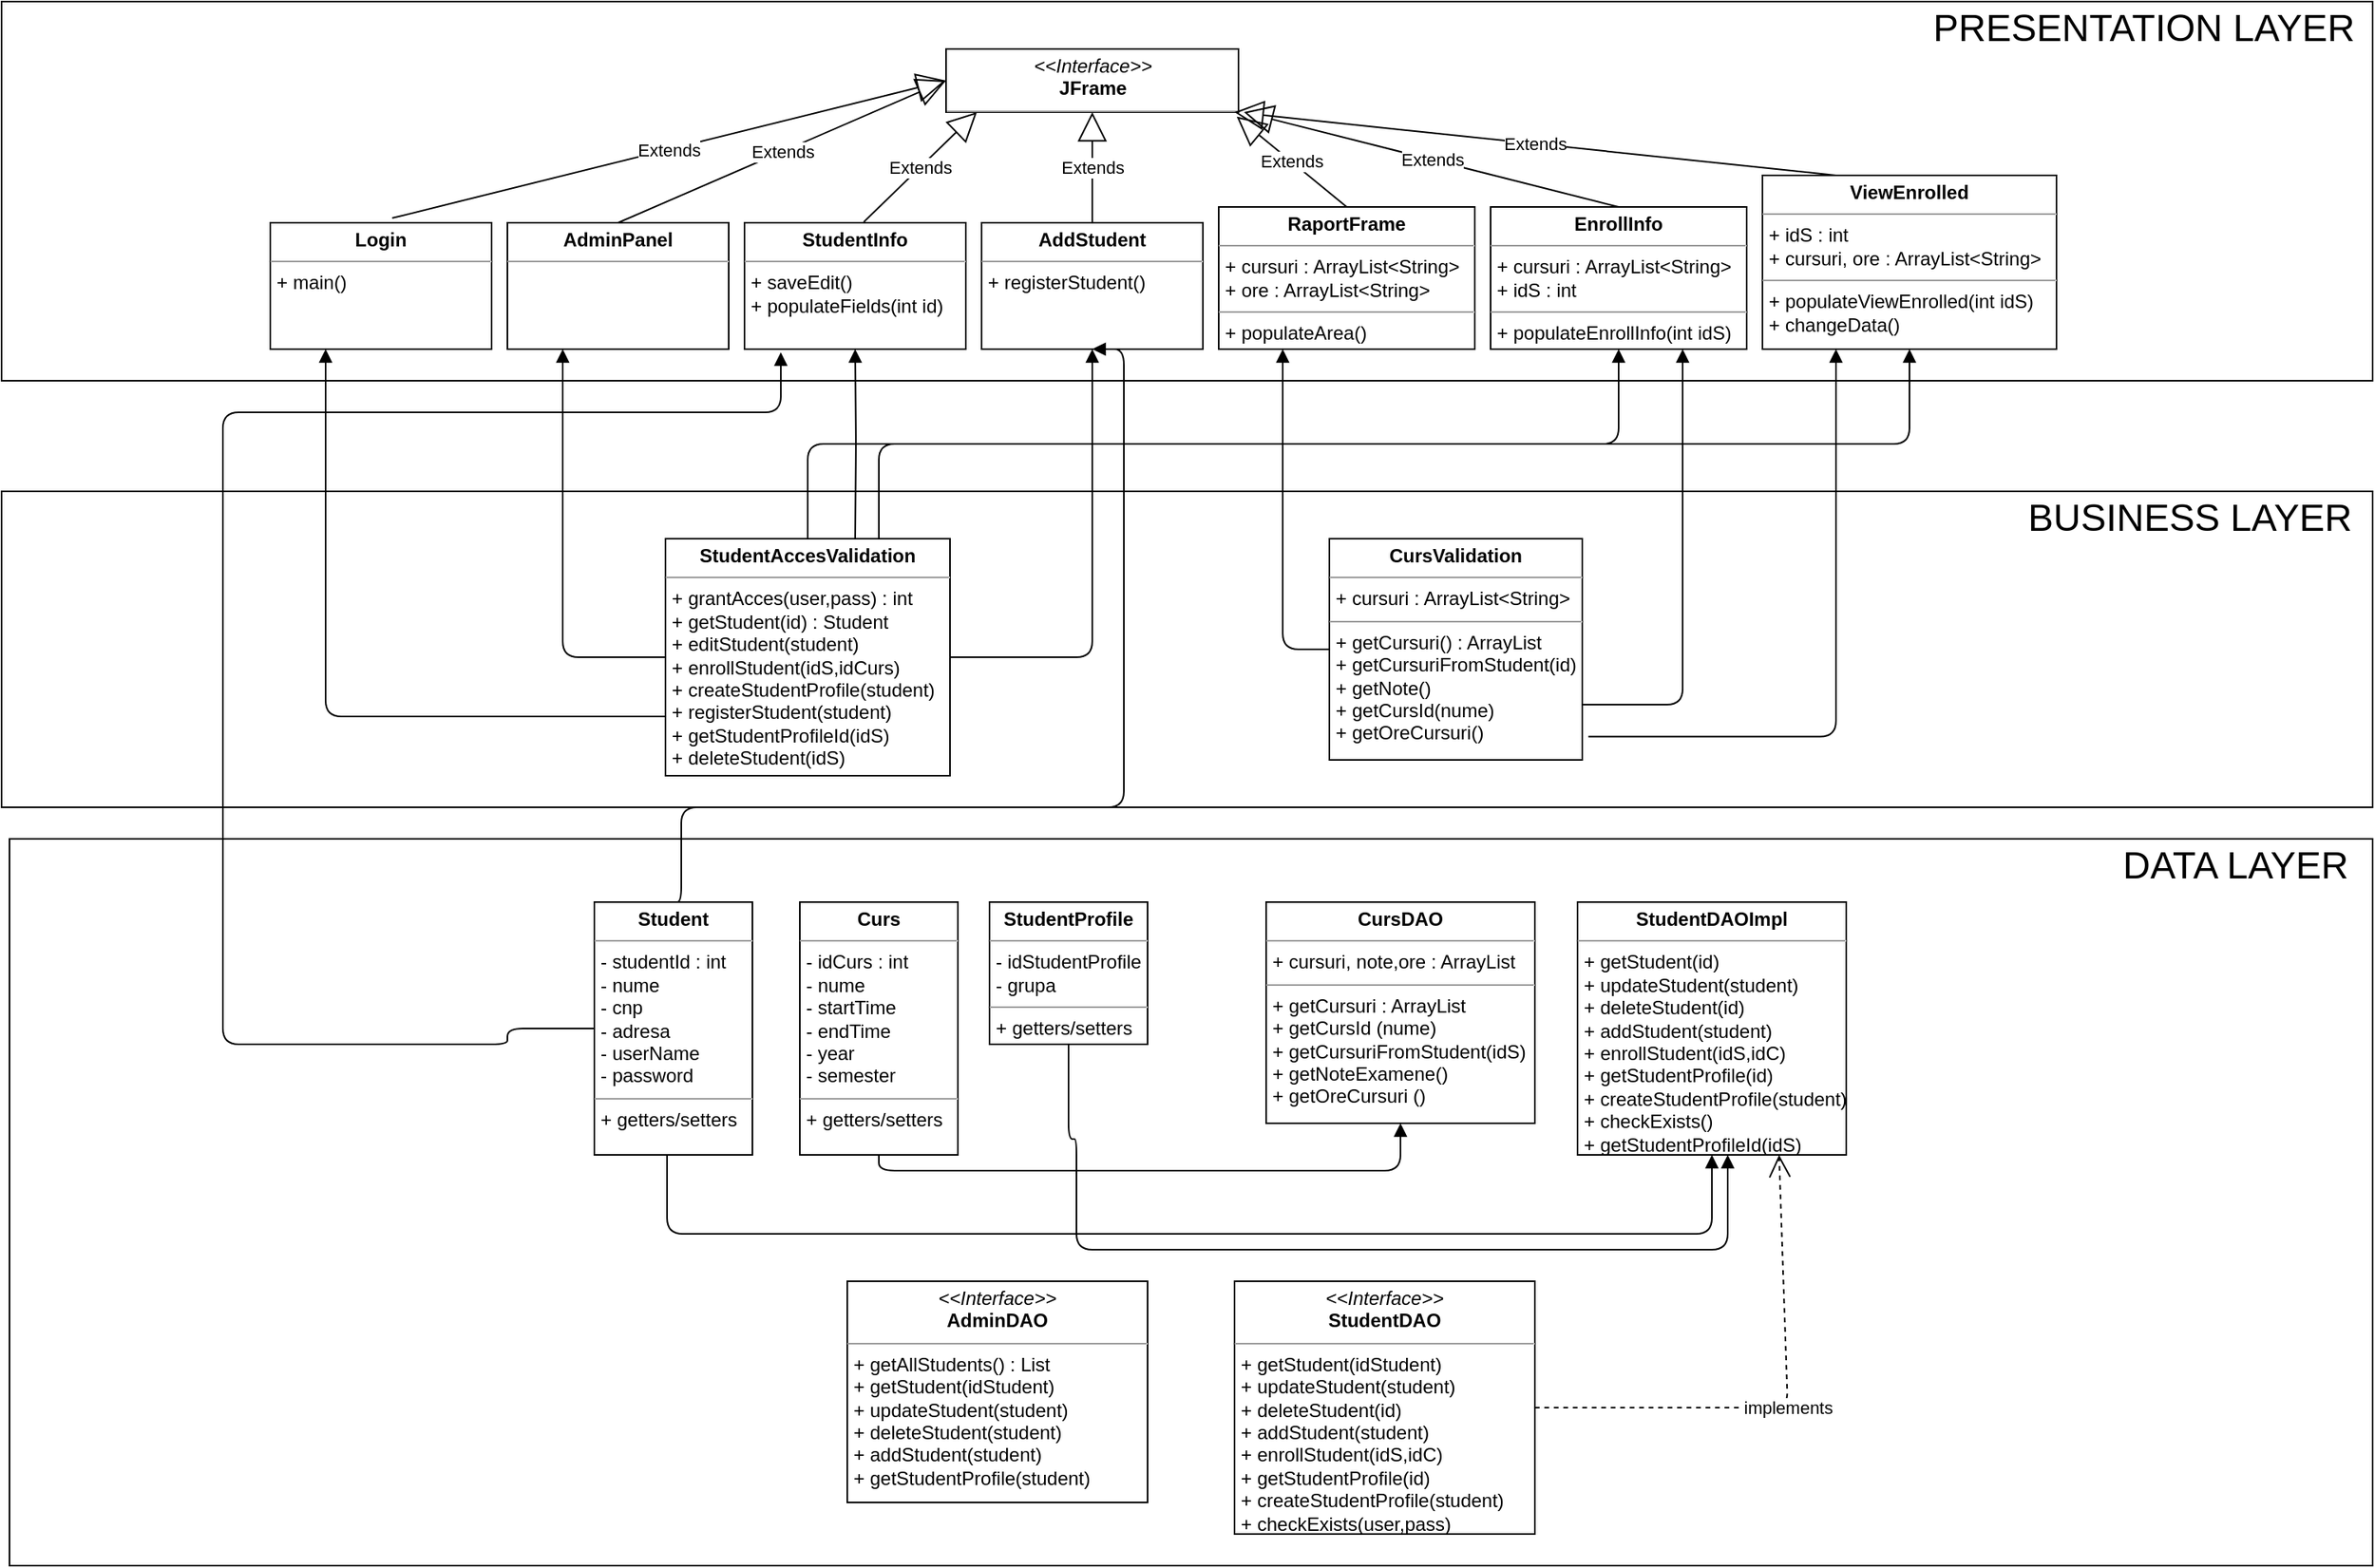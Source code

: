 <mxfile version="10.5.5" type="device"><diagram name="Page-1" id="13e1069c-82ec-6db2-03f1-153e76fe0fe0"><mxGraphModel dx="2768" dy="1803" grid="1" gridSize="10" guides="1" tooltips="1" connect="1" arrows="1" fold="1" page="1" pageScale="1" pageWidth="1100" pageHeight="850" background="#ffffff" math="0" shadow="0"><root><mxCell id="0"/><mxCell id="1" parent="0"/><mxCell id="vzDWstAzXfwAhcWZDAQz-78" value="" style="rounded=0;whiteSpace=wrap;html=1;" vertex="1" parent="1"><mxGeometry x="-330" y="-250" width="1500" height="240" as="geometry"/></mxCell><mxCell id="vzDWstAzXfwAhcWZDAQz-76" value="" style="rounded=0;whiteSpace=wrap;html=1;" vertex="1" parent="1"><mxGeometry x="-330" y="60" width="1500" height="200" as="geometry"/></mxCell><mxCell id="vzDWstAzXfwAhcWZDAQz-73" value="" style="rounded=0;whiteSpace=wrap;html=1;" vertex="1" parent="1"><mxGeometry x="-325" y="280" width="1495" height="460" as="geometry"/></mxCell><mxCell id="vzDWstAzXfwAhcWZDAQz-25" value="&lt;p style=&quot;margin: 0px ; margin-top: 4px ; text-align: center&quot;&gt;&lt;b&gt;Login&lt;/b&gt;&lt;/p&gt;&lt;hr size=&quot;1&quot;&gt;&lt;p style=&quot;margin: 0px ; margin-left: 4px&quot;&gt;&lt;/p&gt;&lt;p style=&quot;margin: 0px ; margin-left: 4px&quot;&gt;+ main()&lt;/p&gt;" style="verticalAlign=top;align=left;overflow=fill;fontSize=12;fontFamily=Helvetica;html=1;" vertex="1" parent="1"><mxGeometry x="-160" y="-110" width="140" height="80" as="geometry"/></mxCell><mxCell id="vzDWstAzXfwAhcWZDAQz-26" value="&lt;p style=&quot;margin: 0px ; margin-top: 4px ; text-align: center&quot;&gt;&lt;b&gt;AdminPanel&lt;/b&gt;&lt;/p&gt;&lt;hr size=&quot;1&quot;&gt;&lt;p style=&quot;margin: 0px ; margin-left: 4px&quot;&gt;&lt;/p&gt;&lt;p style=&quot;margin: 0px ; margin-left: 4px&quot;&gt;&lt;br&gt;&lt;/p&gt;" style="verticalAlign=top;align=left;overflow=fill;fontSize=12;fontFamily=Helvetica;html=1;" vertex="1" parent="1"><mxGeometry x="-10" y="-110" width="140" height="80" as="geometry"/></mxCell><mxCell id="vzDWstAzXfwAhcWZDAQz-27" value="&lt;p style=&quot;margin: 0px ; margin-top: 4px ; text-align: center&quot;&gt;&lt;b&gt;StudentInfo&lt;/b&gt;&lt;/p&gt;&lt;hr size=&quot;1&quot;&gt;&lt;p style=&quot;margin: 0px ; margin-left: 4px&quot;&gt;&lt;/p&gt;&lt;p style=&quot;margin: 0px ; margin-left: 4px&quot;&gt;+ saveEdit()&lt;/p&gt;&lt;p style=&quot;margin: 0px ; margin-left: 4px&quot;&gt;+ populateFields(int id)&lt;/p&gt;" style="verticalAlign=top;align=left;overflow=fill;fontSize=12;fontFamily=Helvetica;html=1;" vertex="1" parent="1"><mxGeometry x="140" y="-110" width="140" height="80" as="geometry"/></mxCell><mxCell id="vzDWstAzXfwAhcWZDAQz-28" value="&lt;p style=&quot;margin: 0px ; margin-top: 4px ; text-align: center&quot;&gt;&lt;b&gt;AddStudent&lt;/b&gt;&lt;/p&gt;&lt;hr size=&quot;1&quot;&gt;&lt;p style=&quot;margin: 0px ; margin-left: 4px&quot;&gt;&lt;/p&gt;&lt;p style=&quot;margin: 0px ; margin-left: 4px&quot;&gt;+ registerStudent()&lt;/p&gt;" style="verticalAlign=top;align=left;overflow=fill;fontSize=12;fontFamily=Helvetica;html=1;" vertex="1" parent="1"><mxGeometry x="290" y="-110" width="140" height="80" as="geometry"/></mxCell><mxCell id="vzDWstAzXfwAhcWZDAQz-31" value="&lt;p style=&quot;margin: 0px ; margin-top: 4px ; text-align: center&quot;&gt;&lt;b&gt;RaportFrame&lt;/b&gt;&lt;/p&gt;&lt;hr size=&quot;1&quot;&gt;&lt;p style=&quot;margin: 0px ; margin-left: 4px&quot;&gt;+ cursuri : ArrayList&amp;lt;String&amp;gt;&lt;/p&gt;&lt;p style=&quot;margin: 0px ; margin-left: 4px&quot;&gt;+ ore : ArrayList&amp;lt;String&amp;gt;&lt;/p&gt;&lt;hr size=&quot;1&quot;&gt;&lt;p style=&quot;margin: 0px ; margin-left: 4px&quot;&gt;+ populateArea()&lt;/p&gt;" style="verticalAlign=top;align=left;overflow=fill;fontSize=12;fontFamily=Helvetica;html=1;" vertex="1" parent="1"><mxGeometry x="440" y="-120" width="162" height="90" as="geometry"/></mxCell><mxCell id="vzDWstAzXfwAhcWZDAQz-32" value="&lt;p style=&quot;margin: 0px ; margin-top: 4px ; text-align: center&quot;&gt;&lt;b&gt;EnrollInfo&lt;/b&gt;&lt;/p&gt;&lt;hr size=&quot;1&quot;&gt;&lt;p style=&quot;margin: 0px ; margin-left: 4px&quot;&gt;+ cursuri : ArrayList&amp;lt;String&amp;gt;&lt;/p&gt;&lt;p style=&quot;margin: 0px ; margin-left: 4px&quot;&gt;+ idS : int&lt;/p&gt;&lt;hr size=&quot;1&quot;&gt;&lt;p style=&quot;margin: 0px ; margin-left: 4px&quot;&gt;+ populateEnrollInfo(int idS)&lt;/p&gt;" style="verticalAlign=top;align=left;overflow=fill;fontSize=12;fontFamily=Helvetica;html=1;" vertex="1" parent="1"><mxGeometry x="612" y="-120" width="162" height="90" as="geometry"/></mxCell><mxCell id="vzDWstAzXfwAhcWZDAQz-33" value="&lt;p style=&quot;margin: 0px ; margin-top: 4px ; text-align: center&quot;&gt;&lt;b&gt;ViewEnrolled&lt;/b&gt;&lt;/p&gt;&lt;hr size=&quot;1&quot;&gt;&lt;p style=&quot;margin: 0px ; margin-left: 4px&quot;&gt;+ idS : int&lt;br&gt;&lt;/p&gt;&lt;p style=&quot;margin: 0px ; margin-left: 4px&quot;&gt;+ cursuri, ore : ArrayList&amp;lt;String&amp;gt;&lt;/p&gt;&lt;hr size=&quot;1&quot;&gt;&lt;p style=&quot;margin: 0px ; margin-left: 4px&quot;&gt;+ populateViewEnrolled(int idS)&lt;/p&gt;&lt;p style=&quot;margin: 0px ; margin-left: 4px&quot;&gt;+ changeData()&lt;/p&gt;" style="verticalAlign=top;align=left;overflow=fill;fontSize=12;fontFamily=Helvetica;html=1;" vertex="1" parent="1"><mxGeometry x="784" y="-140" width="186" height="110" as="geometry"/></mxCell><mxCell id="vzDWstAzXfwAhcWZDAQz-34" value="&lt;p style=&quot;margin: 0px ; margin-top: 4px ; text-align: center&quot;&gt;&lt;i&gt;&amp;lt;&amp;lt;Interface&amp;gt;&amp;gt;&lt;/i&gt;&lt;br&gt;&lt;b&gt;JFrame&lt;/b&gt;&lt;/p&gt;&lt;hr size=&quot;1&quot;&gt;&lt;p style=&quot;margin: 0px ; margin-left: 4px&quot;&gt;&lt;br&gt;&lt;/p&gt;" style="verticalAlign=top;align=left;overflow=fill;fontSize=12;fontFamily=Helvetica;html=1;" vertex="1" parent="1"><mxGeometry x="267.5" y="-220" width="185" height="40" as="geometry"/></mxCell><mxCell id="vzDWstAzXfwAhcWZDAQz-35" value="Extends" style="endArrow=block;endSize=16;endFill=0;html=1;entryX=0;entryY=0.5;entryDx=0;entryDy=0;exitX=0.551;exitY=-0.037;exitDx=0;exitDy=0;exitPerimeter=0;" edge="1" parent="1" source="vzDWstAzXfwAhcWZDAQz-25" target="vzDWstAzXfwAhcWZDAQz-34"><mxGeometry width="160" relative="1" as="geometry"><mxPoint x="-60" y="-170" as="sourcePoint"/><mxPoint x="100" y="-170" as="targetPoint"/></mxGeometry></mxCell><mxCell id="vzDWstAzXfwAhcWZDAQz-36" value="Extends" style="endArrow=block;endSize=16;endFill=0;html=1;entryX=0;entryY=0.5;entryDx=0;entryDy=0;exitX=0.5;exitY=0;exitDx=0;exitDy=0;" edge="1" parent="1" source="vzDWstAzXfwAhcWZDAQz-26" target="vzDWstAzXfwAhcWZDAQz-34"><mxGeometry width="160" relative="1" as="geometry"><mxPoint x="-72.833" y="-103" as="sourcePoint"/><mxPoint x="277.167" y="-189.667" as="targetPoint"/></mxGeometry></mxCell><mxCell id="vzDWstAzXfwAhcWZDAQz-37" value="Extends" style="endArrow=block;endSize=16;endFill=0;html=1;exitX=0.539;exitY=-0.006;exitDx=0;exitDy=0;exitPerimeter=0;" edge="1" parent="1" source="vzDWstAzXfwAhcWZDAQz-27"><mxGeometry width="160" relative="1" as="geometry"><mxPoint x="-62.833" y="-93" as="sourcePoint"/><mxPoint x="287" y="-180" as="targetPoint"/></mxGeometry></mxCell><mxCell id="vzDWstAzXfwAhcWZDAQz-38" value="Extends" style="endArrow=block;endSize=16;endFill=0;html=1;exitX=0.5;exitY=0;exitDx=0;exitDy=0;" edge="1" parent="1" source="vzDWstAzXfwAhcWZDAQz-28"><mxGeometry width="160" relative="1" as="geometry"><mxPoint x="-52.833" y="-83" as="sourcePoint"/><mxPoint x="360" y="-180" as="targetPoint"/></mxGeometry></mxCell><mxCell id="vzDWstAzXfwAhcWZDAQz-39" value="Extends" style="endArrow=block;endSize=16;endFill=0;html=1;entryX=0.994;entryY=1.071;entryDx=0;entryDy=0;exitX=0.5;exitY=0;exitDx=0;exitDy=0;entryPerimeter=0;" edge="1" parent="1" source="vzDWstAzXfwAhcWZDAQz-31" target="vzDWstAzXfwAhcWZDAQz-34"><mxGeometry width="160" relative="1" as="geometry"><mxPoint x="-42.833" y="-73" as="sourcePoint"/><mxPoint x="307.167" y="-159.667" as="targetPoint"/></mxGeometry></mxCell><mxCell id="vzDWstAzXfwAhcWZDAQz-40" value="Extends" style="endArrow=block;endSize=16;endFill=0;html=1;exitX=0.5;exitY=0;exitDx=0;exitDy=0;" edge="1" parent="1" source="vzDWstAzXfwAhcWZDAQz-32"><mxGeometry width="160" relative="1" as="geometry"><mxPoint x="-32.833" y="-63" as="sourcePoint"/><mxPoint x="456" y="-180" as="targetPoint"/></mxGeometry></mxCell><mxCell id="vzDWstAzXfwAhcWZDAQz-41" value="Extends" style="endArrow=block;endSize=16;endFill=0;html=1;exitX=0.25;exitY=0;exitDx=0;exitDy=0;" edge="1" parent="1" source="vzDWstAzXfwAhcWZDAQz-33"><mxGeometry width="160" relative="1" as="geometry"><mxPoint x="-22.833" y="-53" as="sourcePoint"/><mxPoint x="450" y="-180" as="targetPoint"/></mxGeometry></mxCell><mxCell id="vzDWstAzXfwAhcWZDAQz-42" value="&lt;p style=&quot;margin: 0px ; margin-top: 4px ; text-align: center&quot;&gt;&lt;b&gt;StudentAccesValidation&lt;/b&gt;&lt;/p&gt;&lt;hr size=&quot;1&quot;&gt;&lt;p style=&quot;margin: 0px ; margin-left: 4px&quot;&gt;+ grantAcces(user,pass) : int&lt;/p&gt;&lt;p style=&quot;margin: 0px ; margin-left: 4px&quot;&gt;+ getStudent(id) : Student&lt;/p&gt;&lt;p style=&quot;margin: 0px ; margin-left: 4px&quot;&gt;+ editStudent(student)&lt;/p&gt;&lt;p style=&quot;margin: 0px ; margin-left: 4px&quot;&gt;+ enrollStudent(idS,idCurs)&lt;/p&gt;&lt;p style=&quot;margin: 0px ; margin-left: 4px&quot;&gt;+ createStudentProfile(student)&lt;/p&gt;&lt;p style=&quot;margin: 0px ; margin-left: 4px&quot;&gt;+ registerStudent(student)&lt;/p&gt;&lt;p style=&quot;margin: 0px ; margin-left: 4px&quot;&gt;+ getStudentProfileId(idS)&lt;/p&gt;&lt;p style=&quot;margin: 0px ; margin-left: 4px&quot;&gt;+ deleteStudent(idS)&lt;/p&gt;" style="verticalAlign=top;align=left;overflow=fill;fontSize=12;fontFamily=Helvetica;html=1;" vertex="1" parent="1"><mxGeometry x="90" y="90" width="180" height="150" as="geometry"/></mxCell><mxCell id="vzDWstAzXfwAhcWZDAQz-43" value="&lt;p style=&quot;margin: 0px ; margin-top: 4px ; text-align: center&quot;&gt;&lt;b&gt;CursValidation&lt;/b&gt;&lt;/p&gt;&lt;hr size=&quot;1&quot;&gt;&lt;p style=&quot;margin: 0px ; margin-left: 4px&quot;&gt;+ cursuri : ArrayList&amp;lt;String&amp;gt;&lt;/p&gt;&lt;hr size=&quot;1&quot;&gt;&lt;p style=&quot;margin: 0px ; margin-left: 4px&quot;&gt;+ getCursuri() : ArrayList&lt;/p&gt;&lt;p style=&quot;margin: 0px ; margin-left: 4px&quot;&gt;+ getCursuriFromStudent(id)&lt;/p&gt;&lt;p style=&quot;margin: 0px ; margin-left: 4px&quot;&gt;+ getNote()&lt;/p&gt;&lt;p style=&quot;margin: 0px ; margin-left: 4px&quot;&gt;+ getCursId(nume)&lt;/p&gt;&lt;p style=&quot;margin: 0px ; margin-left: 4px&quot;&gt;+ getOreCursuri()&lt;/p&gt;" style="verticalAlign=top;align=left;overflow=fill;fontSize=12;fontFamily=Helvetica;html=1;" vertex="1" parent="1"><mxGeometry x="510" y="90" width="160" height="140" as="geometry"/></mxCell><mxCell id="vzDWstAzXfwAhcWZDAQz-44" value="" style="endArrow=block;endFill=1;html=1;edgeStyle=orthogonalEdgeStyle;align=left;verticalAlign=top;entryX=0.5;entryY=1;entryDx=0;entryDy=0;exitX=0.5;exitY=0;exitDx=0;exitDy=0;" edge="1" parent="1" source="vzDWstAzXfwAhcWZDAQz-42" target="vzDWstAzXfwAhcWZDAQz-33"><mxGeometry x="-1" relative="1" as="geometry"><mxPoint x="310" y="30" as="sourcePoint"/><mxPoint x="470" y="30" as="targetPoint"/></mxGeometry></mxCell><mxCell id="vzDWstAzXfwAhcWZDAQz-46" value="" style="endArrow=block;endFill=1;html=1;edgeStyle=orthogonalEdgeStyle;align=left;verticalAlign=top;entryX=0.5;entryY=1;entryDx=0;entryDy=0;exitX=0.75;exitY=0;exitDx=0;exitDy=0;" edge="1" parent="1" source="vzDWstAzXfwAhcWZDAQz-42" target="vzDWstAzXfwAhcWZDAQz-32"><mxGeometry x="-1" relative="1" as="geometry"><mxPoint x="189.667" y="100.333" as="sourcePoint"/><mxPoint x="887.167" y="-19.667" as="targetPoint"/></mxGeometry></mxCell><mxCell id="vzDWstAzXfwAhcWZDAQz-47" value="" style="endArrow=block;endFill=1;html=1;edgeStyle=orthogonalEdgeStyle;align=left;verticalAlign=top;entryX=0.5;entryY=1;entryDx=0;entryDy=0;exitX=1;exitY=0.5;exitDx=0;exitDy=0;" edge="1" parent="1" source="vzDWstAzXfwAhcWZDAQz-42" target="vzDWstAzXfwAhcWZDAQz-28"><mxGeometry x="-1" relative="1" as="geometry"><mxPoint x="199.667" y="110.333" as="sourcePoint"/><mxPoint x="897.167" y="-9.667" as="targetPoint"/></mxGeometry></mxCell><mxCell id="vzDWstAzXfwAhcWZDAQz-48" value="" style="endArrow=block;endFill=1;html=1;edgeStyle=orthogonalEdgeStyle;align=left;verticalAlign=top;entryX=0.5;entryY=1;entryDx=0;entryDy=0;" edge="1" parent="1" target="vzDWstAzXfwAhcWZDAQz-27"><mxGeometry x="-1" relative="1" as="geometry"><mxPoint x="210" y="90" as="sourcePoint"/><mxPoint x="907.167" y="0.333" as="targetPoint"/></mxGeometry></mxCell><mxCell id="vzDWstAzXfwAhcWZDAQz-49" value="" style="endArrow=block;endFill=1;html=1;edgeStyle=orthogonalEdgeStyle;align=left;verticalAlign=top;entryX=0.25;entryY=1;entryDx=0;entryDy=0;exitX=0;exitY=0.75;exitDx=0;exitDy=0;" edge="1" parent="1" source="vzDWstAzXfwAhcWZDAQz-42" target="vzDWstAzXfwAhcWZDAQz-25"><mxGeometry x="-1" relative="1" as="geometry"><mxPoint x="219.667" y="130.333" as="sourcePoint"/><mxPoint x="917.167" y="10.333" as="targetPoint"/></mxGeometry></mxCell><mxCell id="vzDWstAzXfwAhcWZDAQz-50" value="" style="endArrow=block;endFill=1;html=1;edgeStyle=orthogonalEdgeStyle;align=left;verticalAlign=top;entryX=0.25;entryY=1;entryDx=0;entryDy=0;exitX=0;exitY=0.5;exitDx=0;exitDy=0;" edge="1" parent="1" source="vzDWstAzXfwAhcWZDAQz-42" target="vzDWstAzXfwAhcWZDAQz-26"><mxGeometry x="-1" relative="1" as="geometry"><mxPoint x="229.667" y="140.333" as="sourcePoint"/><mxPoint x="927.167" y="20.333" as="targetPoint"/></mxGeometry></mxCell><mxCell id="vzDWstAzXfwAhcWZDAQz-51" value="" style="endArrow=block;endFill=1;html=1;edgeStyle=orthogonalEdgeStyle;align=left;verticalAlign=top;entryX=0.75;entryY=1;entryDx=0;entryDy=0;exitX=1;exitY=0.75;exitDx=0;exitDy=0;" edge="1" parent="1" source="vzDWstAzXfwAhcWZDAQz-43" target="vzDWstAzXfwAhcWZDAQz-32"><mxGeometry x="-1" relative="1" as="geometry"><mxPoint x="239.667" y="150.333" as="sourcePoint"/><mxPoint x="937.167" y="30.333" as="targetPoint"/></mxGeometry></mxCell><mxCell id="vzDWstAzXfwAhcWZDAQz-52" value="" style="endArrow=block;endFill=1;html=1;edgeStyle=orthogonalEdgeStyle;align=left;verticalAlign=top;entryX=0.25;entryY=1;entryDx=0;entryDy=0;exitX=0;exitY=0.5;exitDx=0;exitDy=0;" edge="1" parent="1" source="vzDWstAzXfwAhcWZDAQz-43" target="vzDWstAzXfwAhcWZDAQz-31"><mxGeometry x="-1" relative="1" as="geometry"><mxPoint x="249.667" y="160.333" as="sourcePoint"/><mxPoint x="947.167" y="40.333" as="targetPoint"/></mxGeometry></mxCell><mxCell id="vzDWstAzXfwAhcWZDAQz-53" value="" style="endArrow=block;endFill=1;html=1;edgeStyle=orthogonalEdgeStyle;align=left;verticalAlign=top;entryX=0.25;entryY=1;entryDx=0;entryDy=0;exitX=1.024;exitY=0.895;exitDx=0;exitDy=0;exitPerimeter=0;" edge="1" parent="1" source="vzDWstAzXfwAhcWZDAQz-43" target="vzDWstAzXfwAhcWZDAQz-33"><mxGeometry x="-1" relative="1" as="geometry"><mxPoint x="259.667" y="170.333" as="sourcePoint"/><mxPoint x="957.167" y="50.333" as="targetPoint"/></mxGeometry></mxCell><mxCell id="vzDWstAzXfwAhcWZDAQz-54" value="&lt;p style=&quot;margin: 0px ; margin-top: 4px ; text-align: center&quot;&gt;&lt;b&gt;Student&lt;/b&gt;&lt;/p&gt;&lt;hr size=&quot;1&quot;&gt;&lt;p style=&quot;margin: 0px ; margin-left: 4px&quot;&gt;- studentId : int&lt;/p&gt;&lt;p style=&quot;margin: 0px ; margin-left: 4px&quot;&gt;- nume&lt;/p&gt;&lt;p style=&quot;margin: 0px ; margin-left: 4px&quot;&gt;- cnp&lt;/p&gt;&lt;p style=&quot;margin: 0px ; margin-left: 4px&quot;&gt;- adresa&lt;/p&gt;&lt;p style=&quot;margin: 0px ; margin-left: 4px&quot;&gt;- userName&lt;/p&gt;&lt;p style=&quot;margin: 0px ; margin-left: 4px&quot;&gt;- password&lt;/p&gt;&lt;hr size=&quot;1&quot;&gt;&lt;p style=&quot;margin: 0px ; margin-left: 4px&quot;&gt;+ getters/setters&lt;/p&gt;" style="verticalAlign=top;align=left;overflow=fill;fontSize=12;fontFamily=Helvetica;html=1;" vertex="1" parent="1"><mxGeometry x="45" y="320" width="100" height="160" as="geometry"/></mxCell><mxCell id="vzDWstAzXfwAhcWZDAQz-56" value="&lt;p style=&quot;margin: 0px ; margin-top: 4px ; text-align: center&quot;&gt;&lt;b&gt;Curs&lt;/b&gt;&lt;/p&gt;&lt;hr size=&quot;1&quot;&gt;&lt;p style=&quot;margin: 0px ; margin-left: 4px&quot;&gt;- idCurs : int&lt;/p&gt;&lt;p style=&quot;margin: 0px ; margin-left: 4px&quot;&gt;- nume&lt;/p&gt;&lt;p style=&quot;margin: 0px ; margin-left: 4px&quot;&gt;- startTime&lt;/p&gt;&lt;p style=&quot;margin: 0px ; margin-left: 4px&quot;&gt;- endTime&lt;/p&gt;&lt;p style=&quot;margin: 0px ; margin-left: 4px&quot;&gt;- year&lt;/p&gt;&lt;p style=&quot;margin: 0px ; margin-left: 4px&quot;&gt;- semester&lt;/p&gt;&lt;hr size=&quot;1&quot;&gt;&lt;p style=&quot;margin: 0px ; margin-left: 4px&quot;&gt;+ getters/setters&lt;/p&gt;" style="verticalAlign=top;align=left;overflow=fill;fontSize=12;fontFamily=Helvetica;html=1;" vertex="1" parent="1"><mxGeometry x="175" y="320" width="100" height="160" as="geometry"/></mxCell><mxCell id="vzDWstAzXfwAhcWZDAQz-57" value="&lt;p style=&quot;margin: 0px ; margin-top: 4px ; text-align: center&quot;&gt;&lt;b&gt;StudentProfile&lt;/b&gt;&lt;/p&gt;&lt;hr size=&quot;1&quot;&gt;&lt;p style=&quot;margin: 0px ; margin-left: 4px&quot;&gt;- idStudentProfile&lt;br&gt;&lt;/p&gt;&lt;p style=&quot;margin: 0px ; margin-left: 4px&quot;&gt;- grupa&lt;/p&gt;&lt;hr size=&quot;1&quot;&gt;&lt;p style=&quot;margin: 0px ; margin-left: 4px&quot;&gt;+ getters/setters&lt;/p&gt;" style="verticalAlign=top;align=left;overflow=fill;fontSize=12;fontFamily=Helvetica;html=1;" vertex="1" parent="1"><mxGeometry x="295" y="320" width="100" height="90" as="geometry"/></mxCell><mxCell id="vzDWstAzXfwAhcWZDAQz-58" value="&lt;p style=&quot;margin: 0px ; margin-top: 4px ; text-align: center&quot;&gt;&lt;i&gt;&amp;lt;&amp;lt;Interface&amp;gt;&amp;gt;&lt;/i&gt;&lt;br&gt;&lt;b&gt;StudentDAO&lt;/b&gt;&lt;/p&gt;&lt;hr size=&quot;1&quot;&gt;&lt;p style=&quot;margin: 0px ; margin-left: 4px&quot;&gt;+ getStudent(idStudent)&lt;/p&gt;&lt;p style=&quot;margin: 0px ; margin-left: 4px&quot;&gt;+ updateStudent(student)&lt;/p&gt;&lt;p style=&quot;margin: 0px ; margin-left: 4px&quot;&gt;+ deleteStudent(id)&lt;/p&gt;&lt;p style=&quot;margin: 0px ; margin-left: 4px&quot;&gt;+ addStudent(student)&lt;/p&gt;&lt;p style=&quot;margin: 0px ; margin-left: 4px&quot;&gt;+ enrollStudent(idS,idC)&lt;/p&gt;&lt;p style=&quot;margin: 0px ; margin-left: 4px&quot;&gt;+ getStudentProfile(id)&lt;/p&gt;&lt;p style=&quot;margin: 0px ; margin-left: 4px&quot;&gt;+ createStudentProfile(student)&lt;/p&gt;&lt;p style=&quot;margin: 0px ; margin-left: 4px&quot;&gt;+ checkExists(user,pass)&lt;/p&gt;" style="verticalAlign=top;align=left;overflow=fill;fontSize=12;fontFamily=Helvetica;html=1;" vertex="1" parent="1"><mxGeometry x="450" y="560" width="190" height="160" as="geometry"/></mxCell><mxCell id="vzDWstAzXfwAhcWZDAQz-59" value="&lt;p style=&quot;margin: 0px ; margin-top: 4px ; text-align: center&quot;&gt;&lt;i&gt;&amp;lt;&amp;lt;Interface&amp;gt;&amp;gt;&lt;/i&gt;&lt;br&gt;&lt;b&gt;AdminDAO&lt;/b&gt;&lt;/p&gt;&lt;hr size=&quot;1&quot;&gt;&lt;p style=&quot;margin: 0px ; margin-left: 4px&quot;&gt;+ getAllStudents() : List&lt;/p&gt;&lt;p style=&quot;margin: 0px ; margin-left: 4px&quot;&gt;+ getStudent(idStudent)&lt;/p&gt;&lt;p style=&quot;margin: 0px ; margin-left: 4px&quot;&gt;+ updateStudent(student)&lt;/p&gt;&lt;p style=&quot;margin: 0px ; margin-left: 4px&quot;&gt;+ deleteStudent(student)&lt;/p&gt;&lt;p style=&quot;margin: 0px ; margin-left: 4px&quot;&gt;+ addStudent(student)&lt;/p&gt;&lt;p style=&quot;margin: 0px ; margin-left: 4px&quot;&gt;+ getStudentProfile(student)&lt;/p&gt;" style="verticalAlign=top;align=left;overflow=fill;fontSize=12;fontFamily=Helvetica;html=1;" vertex="1" parent="1"><mxGeometry x="205" y="560" width="190" height="140" as="geometry"/></mxCell><mxCell id="vzDWstAzXfwAhcWZDAQz-60" value="&lt;p style=&quot;margin: 0px ; margin-top: 4px ; text-align: center&quot;&gt;&lt;b&gt;CursDAO&lt;/b&gt;&lt;/p&gt;&lt;hr size=&quot;1&quot;&gt;&lt;p style=&quot;margin: 0px ; margin-left: 4px&quot;&gt;+ cursuri, note,ore : ArrayList&lt;/p&gt;&lt;hr size=&quot;1&quot;&gt;&lt;p style=&quot;margin: 0px ; margin-left: 4px&quot;&gt;+ getCursuri : ArrayList&lt;/p&gt;&lt;p style=&quot;margin: 0px ; margin-left: 4px&quot;&gt;+ getCursId (nume)&lt;/p&gt;&lt;p style=&quot;margin: 0px ; margin-left: 4px&quot;&gt;+ getCursuriFromStudent(idS)&lt;/p&gt;&lt;p style=&quot;margin: 0px ; margin-left: 4px&quot;&gt;+ getNoteExamene()&lt;/p&gt;&lt;p style=&quot;margin: 0px ; margin-left: 4px&quot;&gt;+ getOreCursuri ()&lt;/p&gt;" style="verticalAlign=top;align=left;overflow=fill;fontSize=12;fontFamily=Helvetica;html=1;" vertex="1" parent="1"><mxGeometry x="470" y="320" width="170" height="140" as="geometry"/></mxCell><mxCell id="vzDWstAzXfwAhcWZDAQz-61" value="&lt;p style=&quot;margin: 0px ; margin-top: 4px ; text-align: center&quot;&gt;&lt;b&gt;StudentDAOImpl&lt;/b&gt;&lt;/p&gt;&lt;hr size=&quot;1&quot;&gt;&lt;p style=&quot;margin: 0px ; margin-left: 4px&quot;&gt;+ getStudent(id)&lt;br&gt;&lt;/p&gt;&lt;p style=&quot;margin: 0px ; margin-left: 4px&quot;&gt;+ updateStudent(student)&lt;/p&gt;&lt;p style=&quot;margin: 0px ; margin-left: 4px&quot;&gt;+ deleteStudent(id)&lt;/p&gt;&lt;p style=&quot;margin: 0px ; margin-left: 4px&quot;&gt;+ addStudent(student)&lt;/p&gt;&lt;p style=&quot;margin: 0px ; margin-left: 4px&quot;&gt;+ enrollStudent(idS,idC)&lt;/p&gt;&lt;p style=&quot;margin: 0px ; margin-left: 4px&quot;&gt;+ getStudentProfile(id)&lt;/p&gt;&lt;p style=&quot;margin: 0px ; margin-left: 4px&quot;&gt;+ createStudentProfile(student)&lt;/p&gt;&lt;p style=&quot;margin: 0px ; margin-left: 4px&quot;&gt;+ checkExists()&lt;/p&gt;&lt;p style=&quot;margin: 0px ; margin-left: 4px&quot;&gt;+ getStudentProfileId(idS)&lt;/p&gt;" style="verticalAlign=top;align=left;overflow=fill;fontSize=12;fontFamily=Helvetica;html=1;" vertex="1" parent="1"><mxGeometry x="667" y="320" width="170" height="160" as="geometry"/></mxCell><mxCell id="vzDWstAzXfwAhcWZDAQz-62" value="" style="endArrow=block;endFill=1;html=1;edgeStyle=orthogonalEdgeStyle;align=left;verticalAlign=top;entryX=0.5;entryY=1;entryDx=0;entryDy=0;exitX=0.5;exitY=1;exitDx=0;exitDy=0;" edge="1" parent="1" source="vzDWstAzXfwAhcWZDAQz-56" target="vzDWstAzXfwAhcWZDAQz-60"><mxGeometry x="-1" relative="1" as="geometry"><mxPoint x="360" y="520" as="sourcePoint"/><mxPoint x="520" y="520" as="targetPoint"/></mxGeometry></mxCell><mxCell id="vzDWstAzXfwAhcWZDAQz-63" value="" style="resizable=0;html=1;align=left;verticalAlign=bottom;labelBackgroundColor=#ffffff;fontSize=10;" connectable="0" vertex="1" parent="vzDWstAzXfwAhcWZDAQz-62"><mxGeometry x="-1" relative="1" as="geometry"/></mxCell><mxCell id="vzDWstAzXfwAhcWZDAQz-66" value="" style="endArrow=block;endFill=1;html=1;edgeStyle=orthogonalEdgeStyle;align=left;verticalAlign=top;entryX=0.5;entryY=1;entryDx=0;entryDy=0;" edge="1" parent="1" target="vzDWstAzXfwAhcWZDAQz-61"><mxGeometry x="-1" relative="1" as="geometry"><mxPoint x="91" y="480" as="sourcePoint"/><mxPoint x="559.794" y="509.882" as="targetPoint"/><Array as="points"><mxPoint x="91" y="530"/><mxPoint x="752" y="530"/></Array></mxGeometry></mxCell><mxCell id="vzDWstAzXfwAhcWZDAQz-67" value="" style="resizable=0;html=1;align=left;verticalAlign=bottom;labelBackgroundColor=#ffffff;fontSize=10;" connectable="0" vertex="1" parent="vzDWstAzXfwAhcWZDAQz-66"><mxGeometry x="-1" relative="1" as="geometry"/></mxCell><mxCell id="vzDWstAzXfwAhcWZDAQz-68" value="" style="endArrow=block;endFill=1;html=1;edgeStyle=orthogonalEdgeStyle;align=left;verticalAlign=top;exitX=0.5;exitY=1;exitDx=0;exitDy=0;" edge="1" parent="1" source="vzDWstAzXfwAhcWZDAQz-57" target="vzDWstAzXfwAhcWZDAQz-61"><mxGeometry x="-1" relative="1" as="geometry"><mxPoint x="101" y="490" as="sourcePoint"/><mxPoint x="762" y="490" as="targetPoint"/><Array as="points"><mxPoint x="345" y="470"/><mxPoint x="350" y="470"/><mxPoint x="350" y="540"/><mxPoint x="762" y="540"/></Array></mxGeometry></mxCell><mxCell id="vzDWstAzXfwAhcWZDAQz-69" value="" style="resizable=0;html=1;align=left;verticalAlign=bottom;labelBackgroundColor=#ffffff;fontSize=10;" connectable="0" vertex="1" parent="vzDWstAzXfwAhcWZDAQz-68"><mxGeometry x="-1" relative="1" as="geometry"/></mxCell><mxCell id="vzDWstAzXfwAhcWZDAQz-70" value="implements&lt;br&gt;" style="endArrow=open;endSize=12;dashed=1;html=1;entryX=0.75;entryY=1;entryDx=0;entryDy=0;exitX=1;exitY=0.5;exitDx=0;exitDy=0;" edge="1" parent="1" source="vzDWstAzXfwAhcWZDAQz-58" target="vzDWstAzXfwAhcWZDAQz-61"><mxGeometry width="160" relative="1" as="geometry"><mxPoint x="680" y="640" as="sourcePoint"/><mxPoint x="830" y="640" as="targetPoint"/><Array as="points"><mxPoint x="800" y="640"/></Array></mxGeometry></mxCell><mxCell id="vzDWstAzXfwAhcWZDAQz-71" value="" style="endArrow=block;endFill=1;html=1;edgeStyle=orthogonalEdgeStyle;align=left;verticalAlign=top;entryX=0.164;entryY=1.025;entryDx=0;entryDy=0;exitX=0;exitY=0.5;exitDx=0;exitDy=0;entryPerimeter=0;" edge="1" parent="1" source="vzDWstAzXfwAhcWZDAQz-54" target="vzDWstAzXfwAhcWZDAQz-27"><mxGeometry x="-1" relative="1" as="geometry"><mxPoint x="100" y="175" as="sourcePoint"/><mxPoint x="35" y="-20" as="targetPoint"/><Array as="points"><mxPoint x="-10" y="400"/><mxPoint x="-10" y="410"/><mxPoint x="-190" y="410"/><mxPoint x="-190" y="10"/><mxPoint x="163" y="10"/></Array></mxGeometry></mxCell><mxCell id="vzDWstAzXfwAhcWZDAQz-72" value="" style="endArrow=block;endFill=1;html=1;edgeStyle=orthogonalEdgeStyle;align=left;verticalAlign=top;entryX=0.5;entryY=1;entryDx=0;entryDy=0;exitX=0.5;exitY=0;exitDx=0;exitDy=0;" edge="1" parent="1" source="vzDWstAzXfwAhcWZDAQz-54" target="vzDWstAzXfwAhcWZDAQz-28"><mxGeometry x="-1" relative="1" as="geometry"><mxPoint x="100" y="280" as="sourcePoint"/><mxPoint x="370" y="-20" as="targetPoint"/><Array as="points"><mxPoint x="100" y="320"/><mxPoint x="100" y="260"/><mxPoint x="380" y="260"/><mxPoint x="380" y="-30"/></Array></mxGeometry></mxCell><mxCell id="vzDWstAzXfwAhcWZDAQz-74" value="&lt;font style=&quot;font-size: 24px&quot;&gt;DATA LAYER&lt;br&gt;&lt;/font&gt;&lt;br&gt;" style="text;html=1;resizable=0;points=[];autosize=1;align=left;verticalAlign=top;spacingTop=-4;" vertex="1" parent="1"><mxGeometry x="1010" y="280" width="160" height="30" as="geometry"/></mxCell><mxCell id="vzDWstAzXfwAhcWZDAQz-77" value="&lt;span style=&quot;font-size: 24px&quot;&gt;BUSINESS LAYER&lt;br&gt;&lt;/span&gt;&lt;br&gt;" style="text;html=1;resizable=0;points=[];autosize=1;align=left;verticalAlign=top;spacingTop=-4;" vertex="1" parent="1"><mxGeometry x="950" y="60" width="220" height="30" as="geometry"/></mxCell><mxCell id="vzDWstAzXfwAhcWZDAQz-79" value="&lt;span style=&quot;font-size: 24px&quot;&gt;PRESENTATION LAYER&lt;/span&gt;&lt;br&gt;" style="text;html=1;resizable=0;points=[];autosize=1;align=left;verticalAlign=top;spacingTop=-4;" vertex="1" parent="1"><mxGeometry x="890" y="-250" width="280" height="20" as="geometry"/></mxCell></root></mxGraphModel></diagram></mxfile>